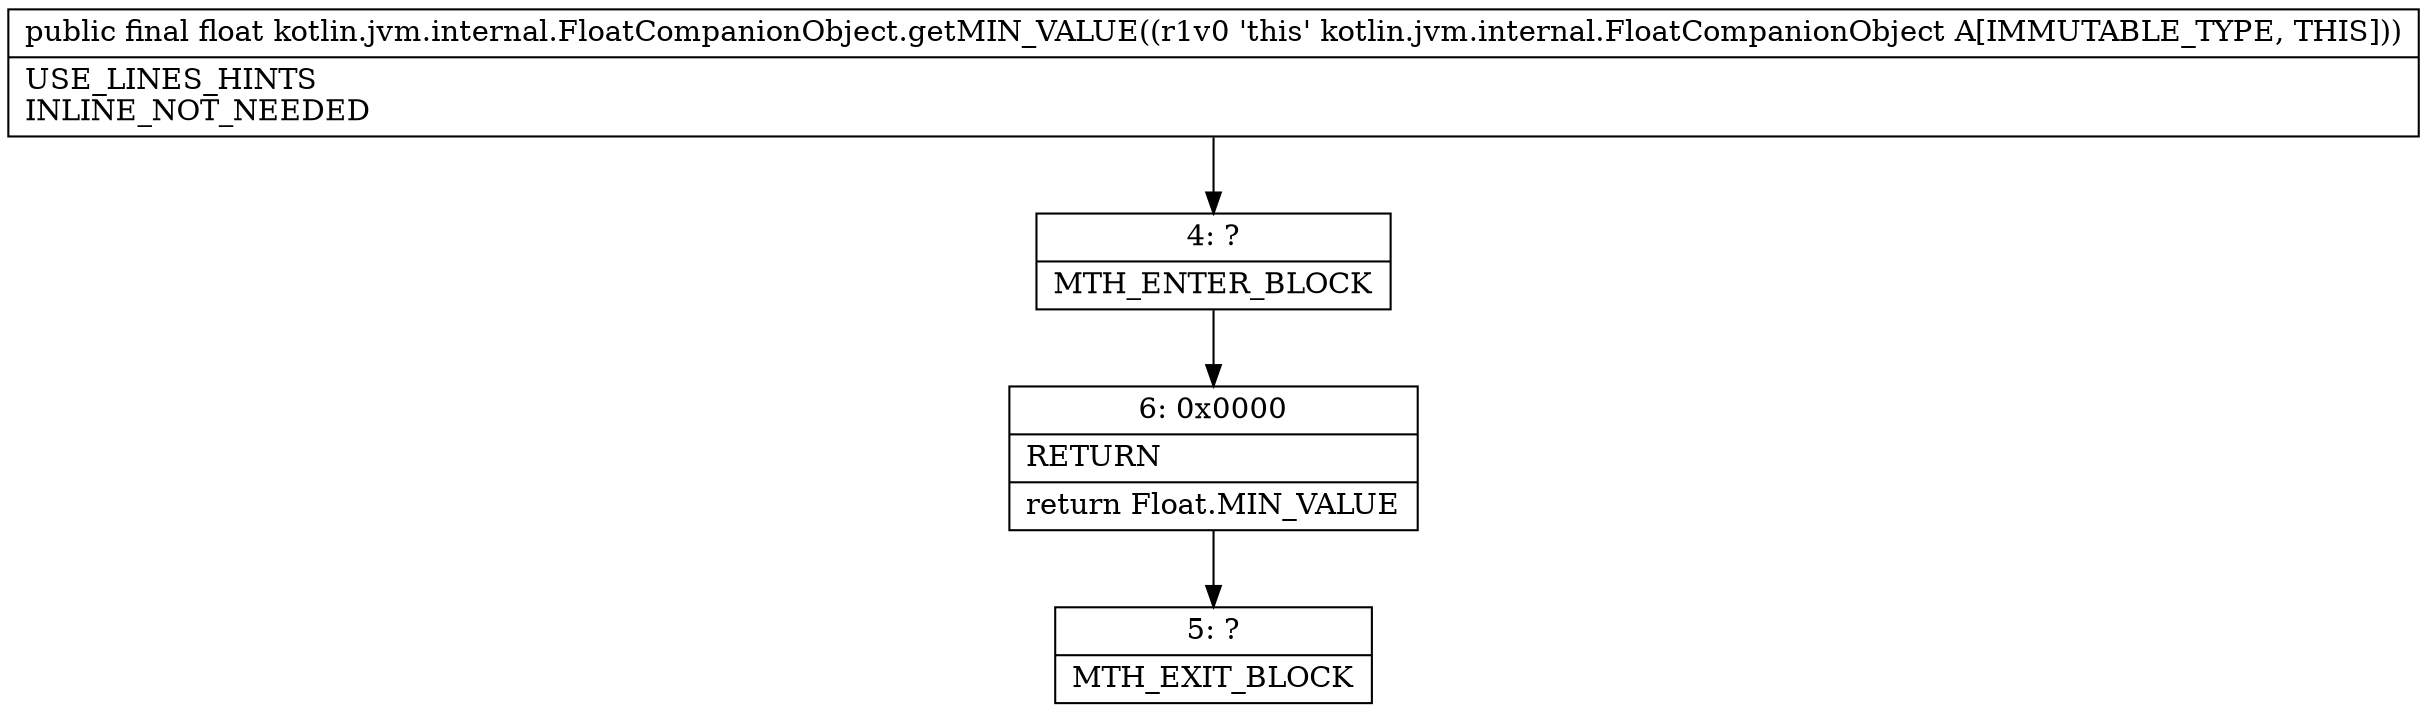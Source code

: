 digraph "CFG forkotlin.jvm.internal.FloatCompanionObject.getMIN_VALUE()F" {
Node_4 [shape=record,label="{4\:\ ?|MTH_ENTER_BLOCK\l}"];
Node_6 [shape=record,label="{6\:\ 0x0000|RETURN\l|return Float.MIN_VALUE\l}"];
Node_5 [shape=record,label="{5\:\ ?|MTH_EXIT_BLOCK\l}"];
MethodNode[shape=record,label="{public final float kotlin.jvm.internal.FloatCompanionObject.getMIN_VALUE((r1v0 'this' kotlin.jvm.internal.FloatCompanionObject A[IMMUTABLE_TYPE, THIS]))  | USE_LINES_HINTS\lINLINE_NOT_NEEDED\l}"];
MethodNode -> Node_4;Node_4 -> Node_6;
Node_6 -> Node_5;
}

